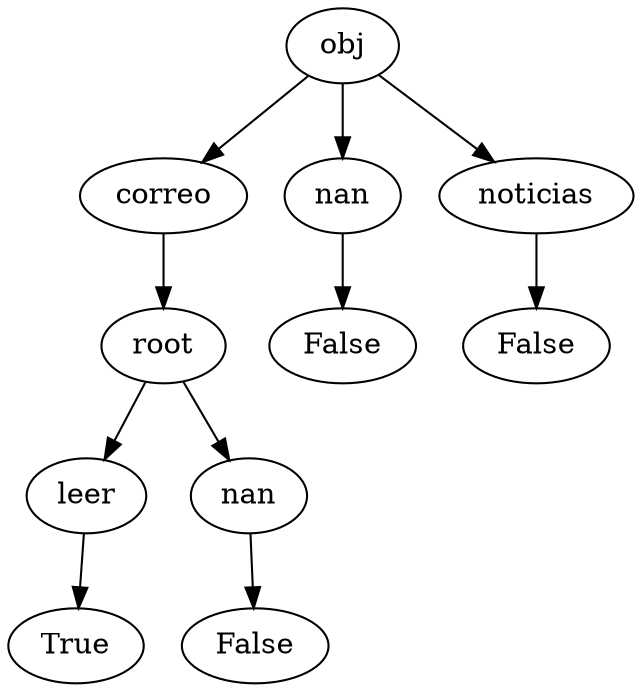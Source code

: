 // Decision Tree
digraph {
	root [label=obj]
	0.4149581185535518 [label=correo]
	root -> 0.4149581185535518
	0.5268822548932595 [label=root]
	0.4149581185535518 -> 0.5268822548932595
	0.9407763135156426 [label=nan]
	root -> 0.9407763135156426
	0.3699004053713758 [label=False]
	0.9407763135156426 -> 0.3699004053713758
	0.8504110057614971 [label=noticias]
	root -> 0.8504110057614971
	0.42290815102266854 [label=False]
	0.8504110057614971 -> 0.42290815102266854
	0.5268822548932595 [label=root]
	0.7960930645248039 [label=leer]
	0.5268822548932595 -> 0.7960930645248039
	0.41848493570124323 [label=True]
	0.7960930645248039 -> 0.41848493570124323
	0.6929001695406968 [label=nan]
	0.5268822548932595 -> 0.6929001695406968
	0.33319440804763356 [label=False]
	0.6929001695406968 -> 0.33319440804763356
}
